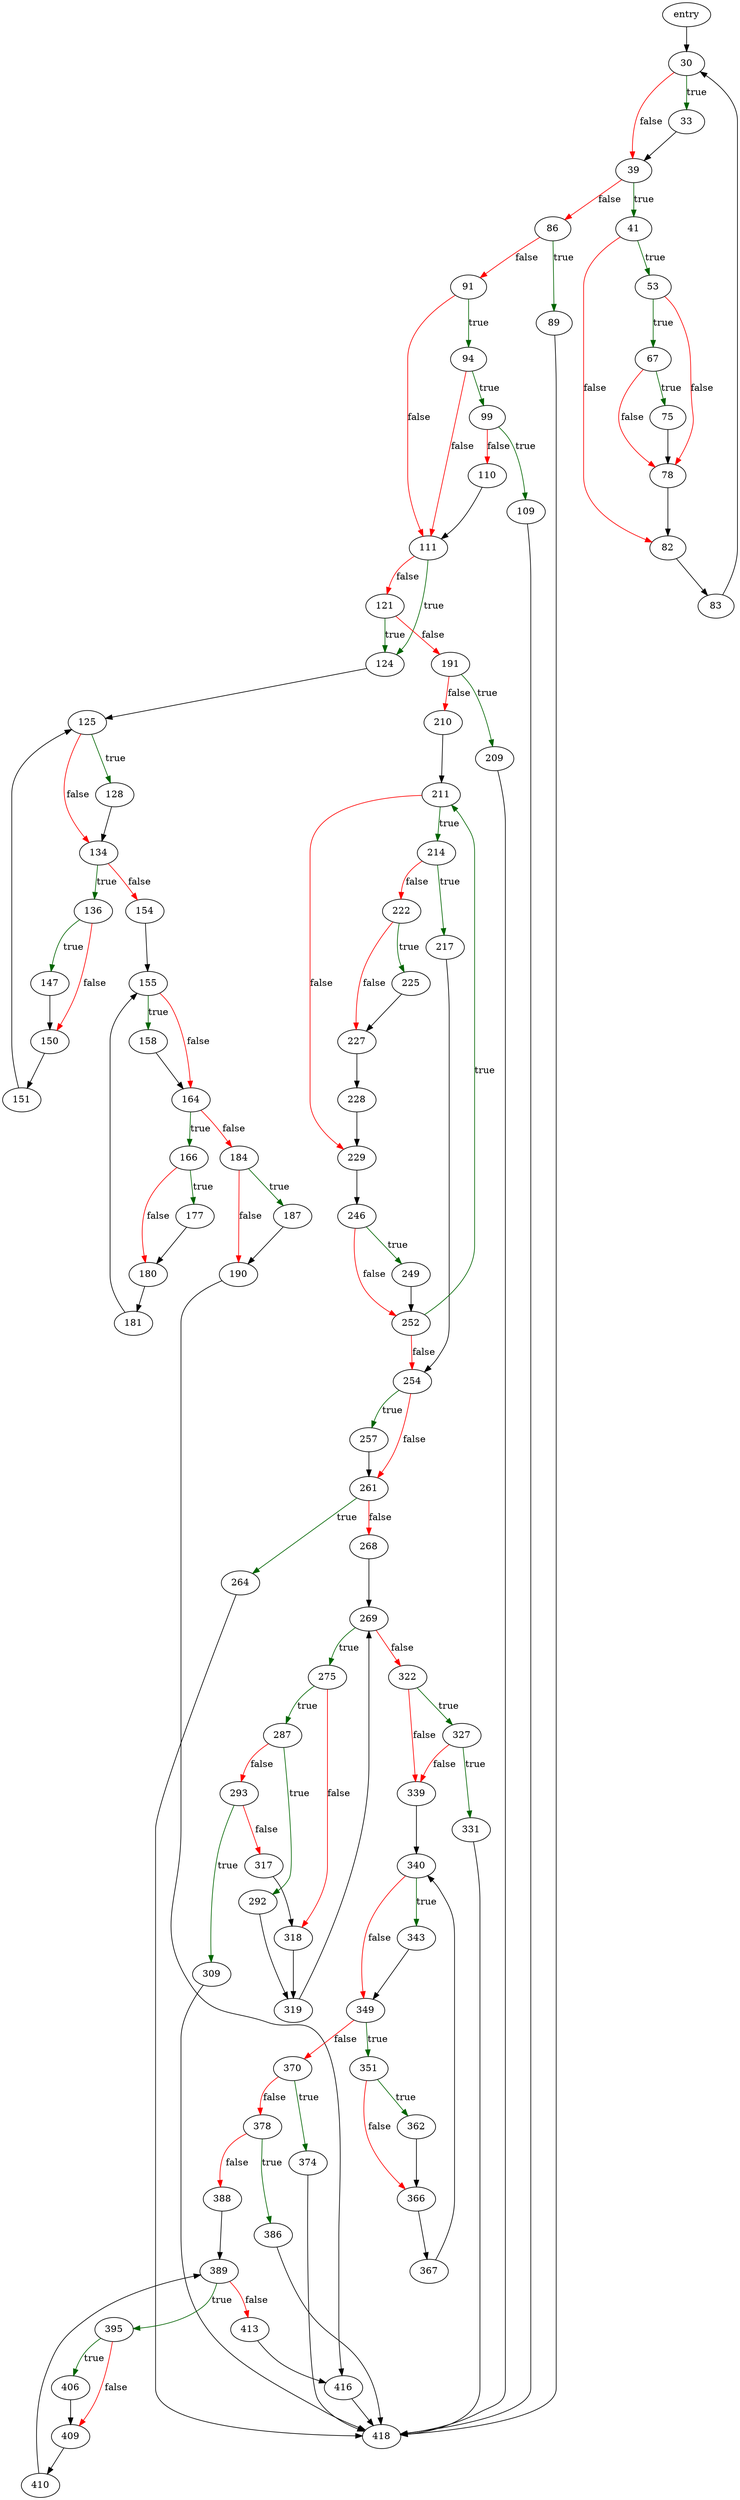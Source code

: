 digraph "vdbeCommit" {
	// Node definitions.
	2 [label=entry];
	30;
	33;
	39;
	41;
	53;
	67;
	75;
	78;
	82;
	83;
	86;
	89;
	91;
	94;
	99;
	109;
	110;
	111;
	121;
	124;
	125;
	128;
	134;
	136;
	147;
	150;
	151;
	154;
	155;
	158;
	164;
	166;
	177;
	180;
	181;
	184;
	187;
	190;
	191;
	209;
	210;
	211;
	214;
	217;
	222;
	225;
	227;
	228;
	229;
	246;
	249;
	252;
	254;
	257;
	261;
	264;
	268;
	269;
	275;
	287;
	292;
	293;
	309;
	317;
	318;
	319;
	322;
	327;
	331;
	339;
	340;
	343;
	349;
	351;
	362;
	366;
	367;
	370;
	374;
	378;
	386;
	388;
	389;
	395;
	406;
	409;
	410;
	413;
	416;
	418;

	// Edge definitions.
	2 -> 30;
	30 -> 33 [
		color=darkgreen
		label=true
	];
	30 -> 39 [
		color=red
		label=false
	];
	33 -> 39;
	39 -> 41 [
		color=darkgreen
		label=true
	];
	39 -> 86 [
		color=red
		label=false
	];
	41 -> 53 [
		color=darkgreen
		label=true
	];
	41 -> 82 [
		color=red
		label=false
	];
	53 -> 67 [
		color=darkgreen
		label=true
	];
	53 -> 78 [
		color=red
		label=false
	];
	67 -> 75 [
		color=darkgreen
		label=true
	];
	67 -> 78 [
		color=red
		label=false
	];
	75 -> 78;
	78 -> 82;
	82 -> 83;
	83 -> 30;
	86 -> 89 [
		color=darkgreen
		label=true
	];
	86 -> 91 [
		color=red
		label=false
	];
	89 -> 418;
	91 -> 94 [
		color=darkgreen
		label=true
	];
	91 -> 111 [
		color=red
		label=false
	];
	94 -> 99 [
		color=darkgreen
		label=true
	];
	94 -> 111 [
		color=red
		label=false
	];
	99 -> 109 [
		color=darkgreen
		label=true
	];
	99 -> 110 [
		color=red
		label=false
	];
	109 -> 418;
	110 -> 111;
	111 -> 121 [
		color=red
		label=false
	];
	111 -> 124 [
		color=darkgreen
		label=true
	];
	121 -> 124 [
		color=darkgreen
		label=true
	];
	121 -> 191 [
		color=red
		label=false
	];
	124 -> 125;
	125 -> 128 [
		color=darkgreen
		label=true
	];
	125 -> 134 [
		color=red
		label=false
	];
	128 -> 134;
	134 -> 136 [
		color=darkgreen
		label=true
	];
	134 -> 154 [
		color=red
		label=false
	];
	136 -> 147 [
		color=darkgreen
		label=true
	];
	136 -> 150 [
		color=red
		label=false
	];
	147 -> 150;
	150 -> 151;
	151 -> 125;
	154 -> 155;
	155 -> 158 [
		color=darkgreen
		label=true
	];
	155 -> 164 [
		color=red
		label=false
	];
	158 -> 164;
	164 -> 166 [
		color=darkgreen
		label=true
	];
	164 -> 184 [
		color=red
		label=false
	];
	166 -> 177 [
		color=darkgreen
		label=true
	];
	166 -> 180 [
		color=red
		label=false
	];
	177 -> 180;
	180 -> 181;
	181 -> 155;
	184 -> 187 [
		color=darkgreen
		label=true
	];
	184 -> 190 [
		color=red
		label=false
	];
	187 -> 190;
	190 -> 416;
	191 -> 209 [
		color=darkgreen
		label=true
	];
	191 -> 210 [
		color=red
		label=false
	];
	209 -> 418;
	210 -> 211;
	211 -> 214 [
		color=darkgreen
		label=true
	];
	211 -> 229 [
		color=red
		label=false
	];
	214 -> 217 [
		color=darkgreen
		label=true
	];
	214 -> 222 [
		color=red
		label=false
	];
	217 -> 254;
	222 -> 225 [
		color=darkgreen
		label=true
	];
	222 -> 227 [
		color=red
		label=false
	];
	225 -> 227;
	227 -> 228;
	228 -> 229;
	229 -> 246;
	246 -> 249 [
		color=darkgreen
		label=true
	];
	246 -> 252 [
		color=red
		label=false
	];
	249 -> 252;
	252 -> 211 [
		color=darkgreen
		label=true
	];
	252 -> 254 [
		color=red
		label=false
	];
	254 -> 257 [
		color=darkgreen
		label=true
	];
	254 -> 261 [
		color=red
		label=false
	];
	257 -> 261;
	261 -> 264 [
		color=darkgreen
		label=true
	];
	261 -> 268 [
		color=red
		label=false
	];
	264 -> 418;
	268 -> 269;
	269 -> 275 [
		color=darkgreen
		label=true
	];
	269 -> 322 [
		color=red
		label=false
	];
	275 -> 287 [
		color=darkgreen
		label=true
	];
	275 -> 318 [
		color=red
		label=false
	];
	287 -> 292 [
		color=darkgreen
		label=true
	];
	287 -> 293 [
		color=red
		label=false
	];
	292 -> 319;
	293 -> 309 [
		color=darkgreen
		label=true
	];
	293 -> 317 [
		color=red
		label=false
	];
	309 -> 418;
	317 -> 318;
	318 -> 319;
	319 -> 269;
	322 -> 327 [
		color=darkgreen
		label=true
	];
	322 -> 339 [
		color=red
		label=false
	];
	327 -> 331 [
		color=darkgreen
		label=true
	];
	327 -> 339 [
		color=red
		label=false
	];
	331 -> 418;
	339 -> 340;
	340 -> 343 [
		color=darkgreen
		label=true
	];
	340 -> 349 [
		color=red
		label=false
	];
	343 -> 349;
	349 -> 351 [
		color=darkgreen
		label=true
	];
	349 -> 370 [
		color=red
		label=false
	];
	351 -> 362 [
		color=darkgreen
		label=true
	];
	351 -> 366 [
		color=red
		label=false
	];
	362 -> 366;
	366 -> 367;
	367 -> 340;
	370 -> 374 [
		color=darkgreen
		label=true
	];
	370 -> 378 [
		color=red
		label=false
	];
	374 -> 418;
	378 -> 386 [
		color=darkgreen
		label=true
	];
	378 -> 388 [
		color=red
		label=false
	];
	386 -> 418;
	388 -> 389;
	389 -> 395 [
		color=darkgreen
		label=true
	];
	389 -> 413 [
		color=red
		label=false
	];
	395 -> 406 [
		color=darkgreen
		label=true
	];
	395 -> 409 [
		color=red
		label=false
	];
	406 -> 409;
	409 -> 410;
	410 -> 389;
	413 -> 416;
	416 -> 418;
}